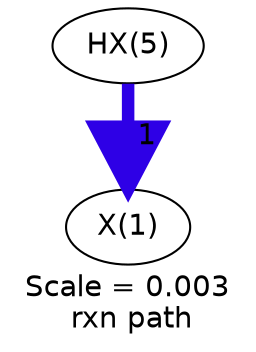 digraph reaction_paths {
center=1;
s12 -> s11[fontname="Helvetica", style="setlinewidth(6)", arrowsize=3, color="0.7, 1.5, 0.9"
, label=" 1"];
s11 [ fontname="Helvetica", label="X(1)"];
s12 [ fontname="Helvetica", label="HX(5)"];
 label = "Scale = 0.003\l rxn path";
 fontname = "Helvetica";
}
